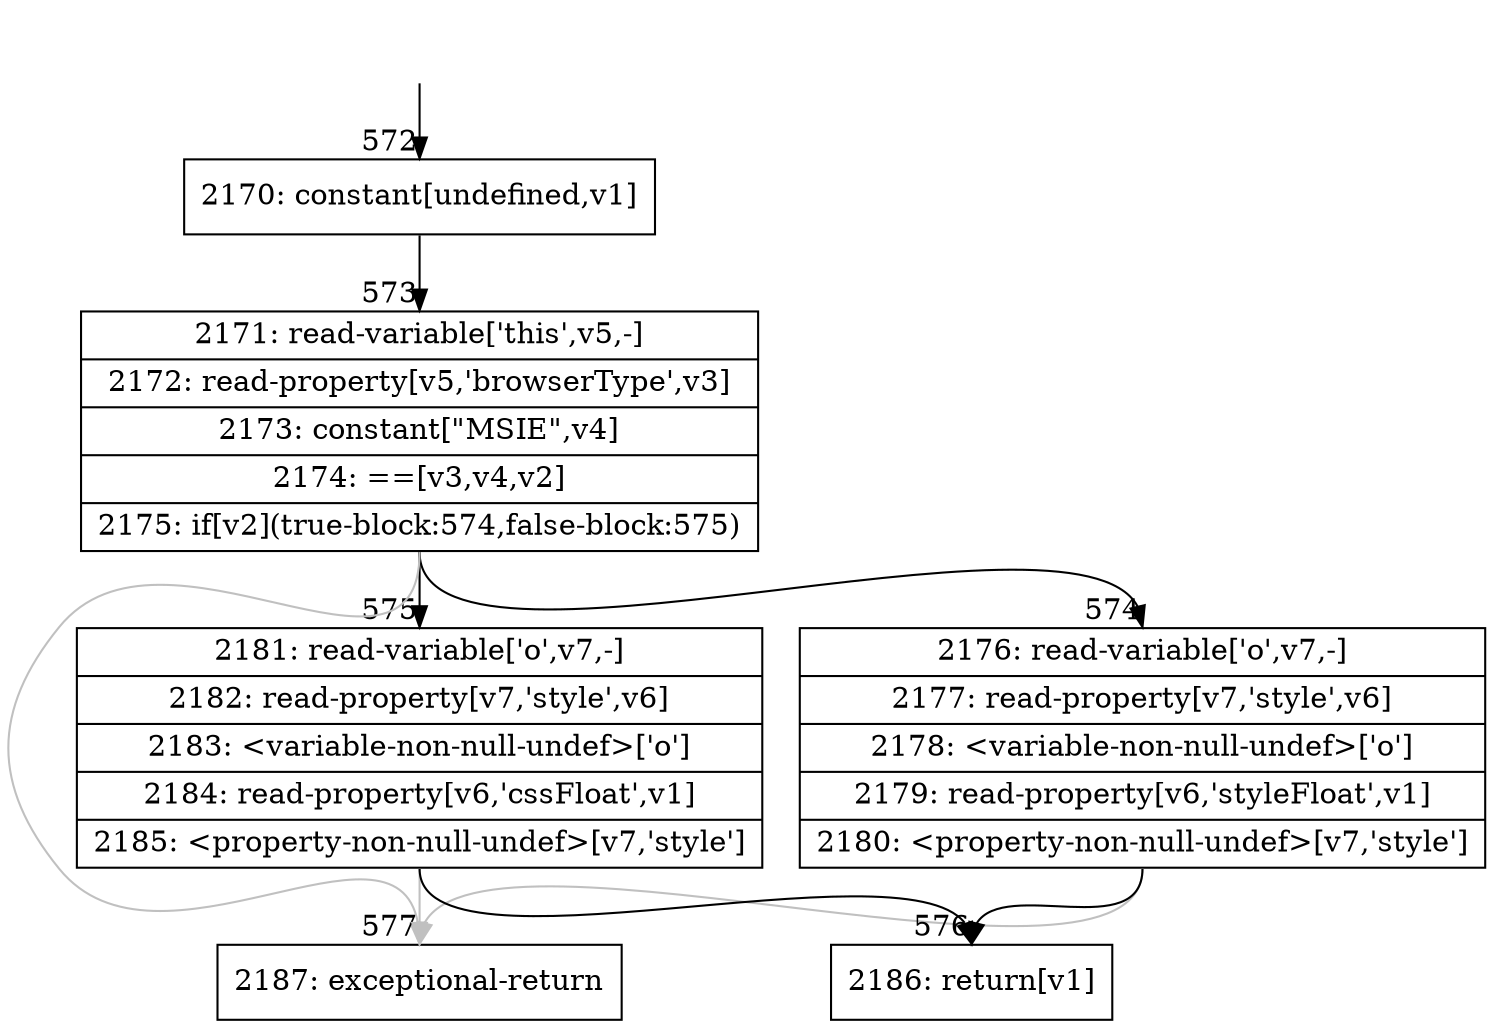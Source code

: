 digraph {
rankdir="TD"
BB_entry24[shape=none,label=""];
BB_entry24 -> BB572 [tailport=s, headport=n, headlabel="    572"]
BB572 [shape=record label="{2170: constant[undefined,v1]}" ] 
BB572 -> BB573 [tailport=s, headport=n, headlabel="      573"]
BB573 [shape=record label="{2171: read-variable['this',v5,-]|2172: read-property[v5,'browserType',v3]|2173: constant[\"MSIE\",v4]|2174: ==[v3,v4,v2]|2175: if[v2](true-block:574,false-block:575)}" ] 
BB573 -> BB574 [tailport=s, headport=n, headlabel="      574"]
BB573 -> BB575 [tailport=s, headport=n, headlabel="      575"]
BB573 -> BB577 [tailport=s, headport=n, color=gray, headlabel="      577"]
BB574 [shape=record label="{2176: read-variable['o',v7,-]|2177: read-property[v7,'style',v6]|2178: \<variable-non-null-undef\>['o']|2179: read-property[v6,'styleFloat',v1]|2180: \<property-non-null-undef\>[v7,'style']}" ] 
BB574 -> BB576 [tailport=s, headport=n, headlabel="      576"]
BB574 -> BB577 [tailport=s, headport=n, color=gray]
BB575 [shape=record label="{2181: read-variable['o',v7,-]|2182: read-property[v7,'style',v6]|2183: \<variable-non-null-undef\>['o']|2184: read-property[v6,'cssFloat',v1]|2185: \<property-non-null-undef\>[v7,'style']}" ] 
BB575 -> BB576 [tailport=s, headport=n]
BB575 -> BB577 [tailport=s, headport=n, color=gray]
BB576 [shape=record label="{2186: return[v1]}" ] 
BB577 [shape=record label="{2187: exceptional-return}" ] 
//#$~ 416
}
